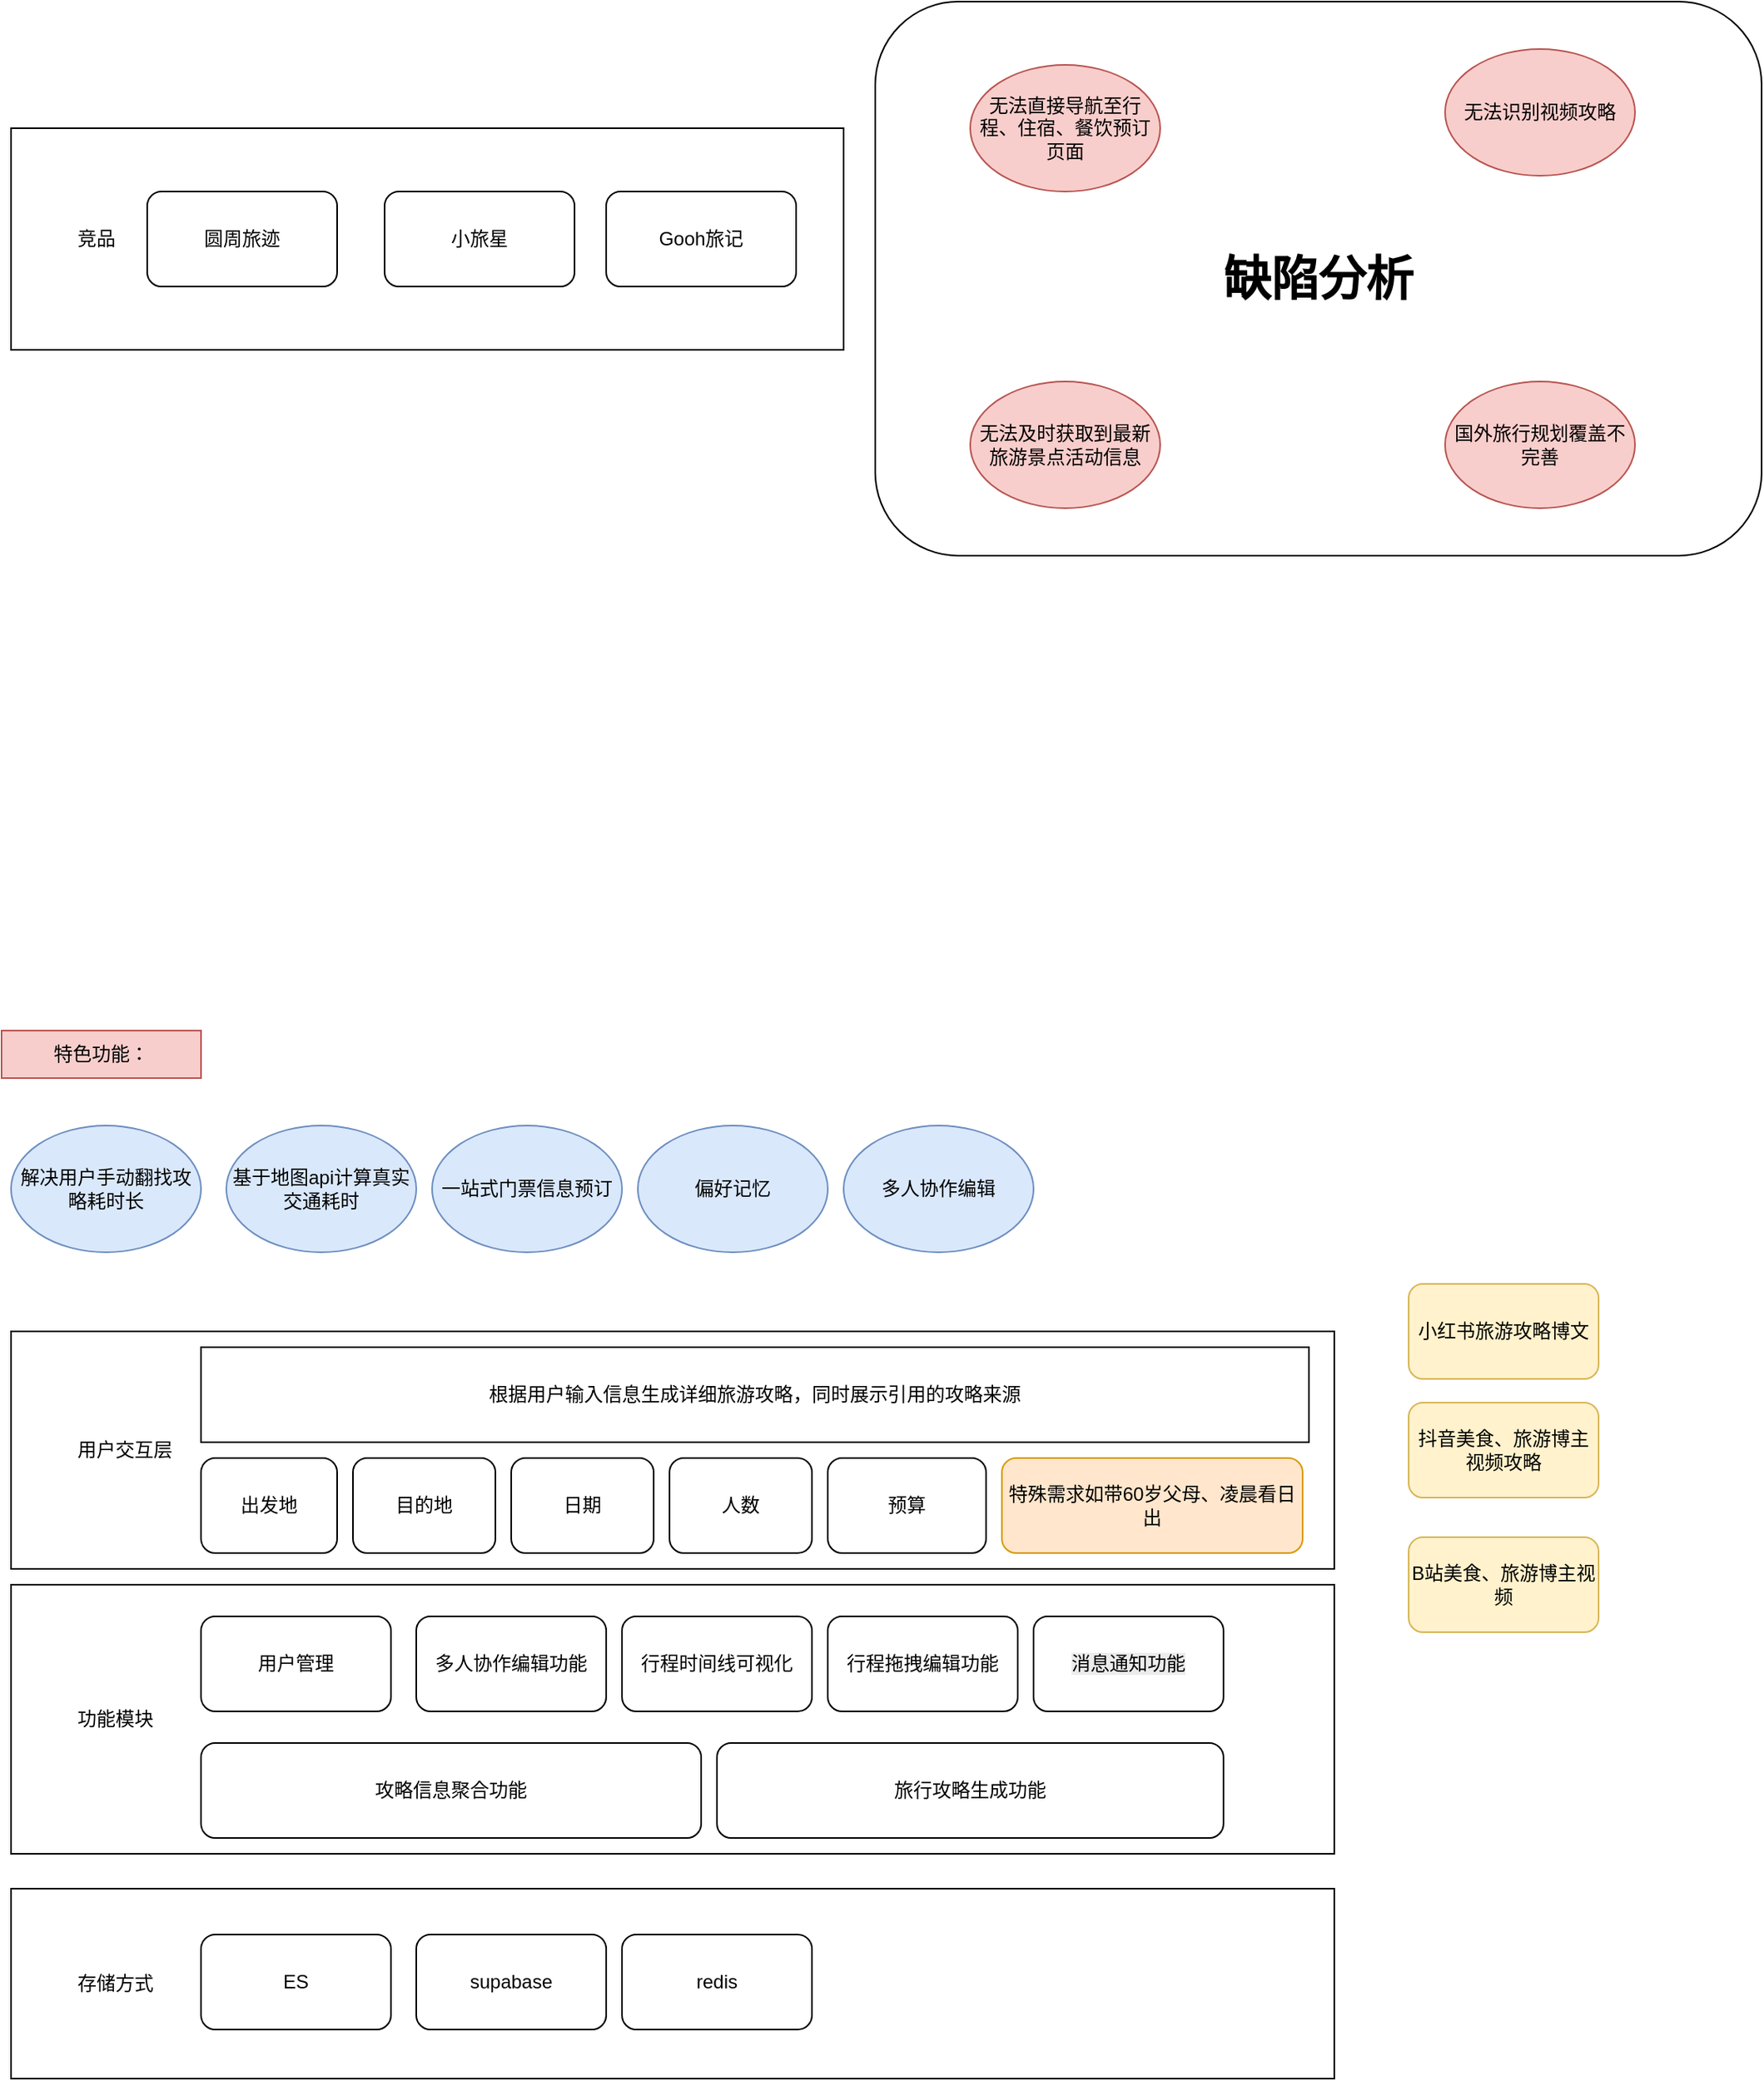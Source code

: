 <mxfile version="28.0.9">
  <diagram name="第 1 页" id="EEQ50Q7cUada5X08oBrI">
    <mxGraphModel dx="2032" dy="1912" grid="1" gridSize="10" guides="1" tooltips="1" connect="1" arrows="1" fold="1" page="1" pageScale="1" pageWidth="827" pageHeight="1169" math="0" shadow="0">
      <root>
        <mxCell id="0" />
        <mxCell id="1" parent="0" />
        <mxCell id="BiAZ1XBiCVEpgqOGN3Rx-42" value="&lt;b&gt;&lt;font style=&quot;font-size: 30px;&quot;&gt;缺陷分析&lt;/font&gt;&lt;/b&gt;" style="rounded=1;whiteSpace=wrap;html=1;" vertex="1" parent="1">
          <mxGeometry x="490" y="-770" width="560" height="350" as="geometry" />
        </mxCell>
        <mxCell id="BiAZ1XBiCVEpgqOGN3Rx-14" value="&lt;blockquote style=&quot;margin: 0 0 0 40px; border: none; padding: 0px;&quot;&gt;用户交互层&lt;/blockquote&gt;" style="rounded=0;whiteSpace=wrap;html=1;align=left;" vertex="1" parent="1">
          <mxGeometry x="-56" y="70" width="836" height="150" as="geometry" />
        </mxCell>
        <mxCell id="BiAZ1XBiCVEpgqOGN3Rx-3" value="小红书旅游攻略博文" style="rounded=1;whiteSpace=wrap;html=1;fillColor=#fff2cc;strokeColor=#d6b656;" vertex="1" parent="1">
          <mxGeometry x="827" y="40" width="120" height="60" as="geometry" />
        </mxCell>
        <mxCell id="BiAZ1XBiCVEpgqOGN3Rx-5" value="抖音美食、旅游博主视频攻略" style="rounded=1;whiteSpace=wrap;html=1;fillColor=#fff2cc;strokeColor=#d6b656;" vertex="1" parent="1">
          <mxGeometry x="827" y="115" width="120" height="60" as="geometry" />
        </mxCell>
        <mxCell id="BiAZ1XBiCVEpgqOGN3Rx-6" value="B站美食、旅游博主视频" style="rounded=1;whiteSpace=wrap;html=1;fillColor=#fff2cc;strokeColor=#d6b656;" vertex="1" parent="1">
          <mxGeometry x="827" y="200" width="120" height="60" as="geometry" />
        </mxCell>
        <mxCell id="BiAZ1XBiCVEpgqOGN3Rx-7" value="根据用户输入信息生成详细旅游攻略，同时展示引用的攻略来源" style="rounded=0;whiteSpace=wrap;html=1;" vertex="1" parent="1">
          <mxGeometry x="64" y="80" width="700" height="60" as="geometry" />
        </mxCell>
        <mxCell id="BiAZ1XBiCVEpgqOGN3Rx-8" value="出发地" style="rounded=1;whiteSpace=wrap;html=1;" vertex="1" parent="1">
          <mxGeometry x="64" y="150" width="86" height="60" as="geometry" />
        </mxCell>
        <mxCell id="BiAZ1XBiCVEpgqOGN3Rx-9" value="预算" style="rounded=1;whiteSpace=wrap;html=1;" vertex="1" parent="1">
          <mxGeometry x="460" y="150" width="100" height="60" as="geometry" />
        </mxCell>
        <mxCell id="BiAZ1XBiCVEpgqOGN3Rx-10" value="人数" style="rounded=1;whiteSpace=wrap;html=1;" vertex="1" parent="1">
          <mxGeometry x="360" y="150" width="90" height="60" as="geometry" />
        </mxCell>
        <mxCell id="BiAZ1XBiCVEpgqOGN3Rx-11" value="日期" style="rounded=1;whiteSpace=wrap;html=1;" vertex="1" parent="1">
          <mxGeometry x="260" y="150" width="90" height="60" as="geometry" />
        </mxCell>
        <mxCell id="BiAZ1XBiCVEpgqOGN3Rx-12" value="目的地" style="rounded=1;whiteSpace=wrap;html=1;" vertex="1" parent="1">
          <mxGeometry x="160" y="150" width="90" height="60" as="geometry" />
        </mxCell>
        <mxCell id="BiAZ1XBiCVEpgqOGN3Rx-13" value="特殊需求如带60岁父母、凌晨看日出" style="rounded=1;whiteSpace=wrap;html=1;fillColor=#ffe6cc;strokeColor=#d79b00;" vertex="1" parent="1">
          <mxGeometry x="570" y="150" width="190" height="60" as="geometry" />
        </mxCell>
        <mxCell id="BiAZ1XBiCVEpgqOGN3Rx-21" value="&lt;blockquote style=&quot;margin: 0 0 0 40px; border: none; padding: 0px;&quot;&gt;功能模块&lt;/blockquote&gt;" style="rounded=0;whiteSpace=wrap;html=1;align=left;" vertex="1" parent="1">
          <mxGeometry x="-56" y="230" width="836" height="170" as="geometry" />
        </mxCell>
        <mxCell id="BiAZ1XBiCVEpgqOGN3Rx-22" value="攻略信息聚合功能" style="rounded=1;whiteSpace=wrap;html=1;" vertex="1" parent="1">
          <mxGeometry x="64" y="330" width="316" height="60" as="geometry" />
        </mxCell>
        <mxCell id="BiAZ1XBiCVEpgqOGN3Rx-23" value="旅行攻略生成功能" style="rounded=1;whiteSpace=wrap;html=1;" vertex="1" parent="1">
          <mxGeometry x="390" y="330" width="320" height="60" as="geometry" />
        </mxCell>
        <mxCell id="BiAZ1XBiCVEpgqOGN3Rx-24" value="行程时间线可视化" style="rounded=1;whiteSpace=wrap;html=1;" vertex="1" parent="1">
          <mxGeometry x="330" y="250" width="120" height="60" as="geometry" />
        </mxCell>
        <mxCell id="BiAZ1XBiCVEpgqOGN3Rx-25" value="行程拖拽编辑功能" style="rounded=1;whiteSpace=wrap;html=1;" vertex="1" parent="1">
          <mxGeometry x="460" y="250" width="120" height="60" as="geometry" />
        </mxCell>
        <mxCell id="BiAZ1XBiCVEpgqOGN3Rx-26" value="解决用户手动翻找攻略耗时长" style="ellipse;whiteSpace=wrap;html=1;fillColor=#dae8fc;strokeColor=#6c8ebf;" vertex="1" parent="1">
          <mxGeometry x="-56" y="-60" width="120" height="80" as="geometry" />
        </mxCell>
        <mxCell id="BiAZ1XBiCVEpgqOGN3Rx-27" value="基于地图api计算真实交通耗时" style="ellipse;whiteSpace=wrap;html=1;fillColor=#dae8fc;strokeColor=#6c8ebf;" vertex="1" parent="1">
          <mxGeometry x="80" y="-60" width="120" height="80" as="geometry" />
        </mxCell>
        <mxCell id="BiAZ1XBiCVEpgqOGN3Rx-28" value="一站式门票信息预订" style="ellipse;whiteSpace=wrap;html=1;fillColor=#dae8fc;strokeColor=#6c8ebf;" vertex="1" parent="1">
          <mxGeometry x="210" y="-60" width="120" height="80" as="geometry" />
        </mxCell>
        <mxCell id="BiAZ1XBiCVEpgqOGN3Rx-29" value="偏好记忆" style="ellipse;whiteSpace=wrap;html=1;fillColor=#dae8fc;strokeColor=#6c8ebf;" vertex="1" parent="1">
          <mxGeometry x="340" y="-60" width="120" height="80" as="geometry" />
        </mxCell>
        <mxCell id="BiAZ1XBiCVEpgqOGN3Rx-30" value="多人协作编辑" style="ellipse;whiteSpace=wrap;html=1;fillColor=#dae8fc;strokeColor=#6c8ebf;" vertex="1" parent="1">
          <mxGeometry x="470" y="-60" width="120" height="80" as="geometry" />
        </mxCell>
        <mxCell id="BiAZ1XBiCVEpgqOGN3Rx-31" value="&lt;blockquote style=&quot;margin: 0 0 0 40px; border: none; padding: 0px;&quot;&gt;存储方式&lt;/blockquote&gt;" style="rounded=0;whiteSpace=wrap;html=1;align=left;" vertex="1" parent="1">
          <mxGeometry x="-56" y="422" width="836" height="120" as="geometry" />
        </mxCell>
        <mxCell id="BiAZ1XBiCVEpgqOGN3Rx-32" value="ES" style="rounded=1;whiteSpace=wrap;html=1;" vertex="1" parent="1">
          <mxGeometry x="64" y="451" width="120" height="60" as="geometry" />
        </mxCell>
        <mxCell id="BiAZ1XBiCVEpgqOGN3Rx-33" value="supabase" style="rounded=1;whiteSpace=wrap;html=1;" vertex="1" parent="1">
          <mxGeometry x="200" y="451" width="120" height="60" as="geometry" />
        </mxCell>
        <mxCell id="BiAZ1XBiCVEpgqOGN3Rx-34" value="redis" style="rounded=1;whiteSpace=wrap;html=1;" vertex="1" parent="1">
          <mxGeometry x="330" y="451" width="120" height="60" as="geometry" />
        </mxCell>
        <mxCell id="BiAZ1XBiCVEpgqOGN3Rx-35" value="&lt;blockquote style=&quot;margin: 0 0 0 40px; border: none; padding: 0px;&quot;&gt;竞品&lt;/blockquote&gt;" style="rounded=0;whiteSpace=wrap;html=1;align=left;" vertex="1" parent="1">
          <mxGeometry x="-56" y="-690" width="526" height="140" as="geometry" />
        </mxCell>
        <mxCell id="BiAZ1XBiCVEpgqOGN3Rx-36" value="圆周旅迹" style="rounded=1;whiteSpace=wrap;html=1;" vertex="1" parent="1">
          <mxGeometry x="30" y="-650" width="120" height="60" as="geometry" />
        </mxCell>
        <mxCell id="BiAZ1XBiCVEpgqOGN3Rx-37" value="小旅星" style="rounded=1;whiteSpace=wrap;html=1;" vertex="1" parent="1">
          <mxGeometry x="180" y="-650" width="120" height="60" as="geometry" />
        </mxCell>
        <mxCell id="BiAZ1XBiCVEpgqOGN3Rx-38" value="Gooh旅记" style="rounded=1;whiteSpace=wrap;html=1;" vertex="1" parent="1">
          <mxGeometry x="320" y="-650" width="120" height="60" as="geometry" />
        </mxCell>
        <mxCell id="BiAZ1XBiCVEpgqOGN3Rx-39" value="无法直接导航至行程、住宿、餐饮预订页面" style="ellipse;whiteSpace=wrap;html=1;fillColor=#f8cecc;strokeColor=#b85450;" vertex="1" parent="1">
          <mxGeometry x="550" y="-730" width="120" height="80" as="geometry" />
        </mxCell>
        <mxCell id="BiAZ1XBiCVEpgqOGN3Rx-40" value="无法识别视频攻略" style="ellipse;whiteSpace=wrap;html=1;fillColor=#f8cecc;strokeColor=#b85450;" vertex="1" parent="1">
          <mxGeometry x="850" y="-740" width="120" height="80" as="geometry" />
        </mxCell>
        <mxCell id="BiAZ1XBiCVEpgqOGN3Rx-41" value="无法及时获取到最新旅游景点活动信息" style="ellipse;whiteSpace=wrap;html=1;fillColor=#f8cecc;strokeColor=#b85450;" vertex="1" parent="1">
          <mxGeometry x="550" y="-530" width="120" height="80" as="geometry" />
        </mxCell>
        <mxCell id="BiAZ1XBiCVEpgqOGN3Rx-43" value="国外旅行规划覆盖不完善" style="ellipse;whiteSpace=wrap;html=1;fillColor=#f8cecc;strokeColor=#b85450;" vertex="1" parent="1">
          <mxGeometry x="850" y="-530" width="120" height="80" as="geometry" />
        </mxCell>
        <mxCell id="BiAZ1XBiCVEpgqOGN3Rx-46" value="多人协作编辑功能" style="rounded=1;whiteSpace=wrap;html=1;" vertex="1" parent="1">
          <mxGeometry x="200" y="250" width="120" height="60" as="geometry" />
        </mxCell>
        <mxCell id="BiAZ1XBiCVEpgqOGN3Rx-47" value="用户管理" style="rounded=1;whiteSpace=wrap;html=1;" vertex="1" parent="1">
          <mxGeometry x="64" y="250" width="120" height="60" as="geometry" />
        </mxCell>
        <mxCell id="BiAZ1XBiCVEpgqOGN3Rx-48" value="&lt;span style=&quot;color: rgb(0, 0, 0); font-family: Helvetica; font-size: 12px; font-style: normal; font-variant-ligatures: normal; font-variant-caps: normal; font-weight: 400; letter-spacing: normal; orphans: 2; text-align: center; text-indent: 0px; text-transform: none; widows: 2; word-spacing: 0px; -webkit-text-stroke-width: 0px; white-space: normal; background-color: rgb(236, 236, 236); text-decoration-thickness: initial; text-decoration-style: initial; text-decoration-color: initial; float: none; display: inline !important;&quot;&gt;消息通知功能&lt;/span&gt;" style="rounded=1;whiteSpace=wrap;html=1;" vertex="1" parent="1">
          <mxGeometry x="590" y="250" width="120" height="60" as="geometry" />
        </mxCell>
        <mxCell id="BiAZ1XBiCVEpgqOGN3Rx-49" value="特色功能：" style="text;html=1;align=center;verticalAlign=middle;whiteSpace=wrap;rounded=0;fillColor=#f8cecc;strokeColor=#b85450;" vertex="1" parent="1">
          <mxGeometry x="-62" y="-120" width="126" height="30" as="geometry" />
        </mxCell>
      </root>
    </mxGraphModel>
  </diagram>
</mxfile>
